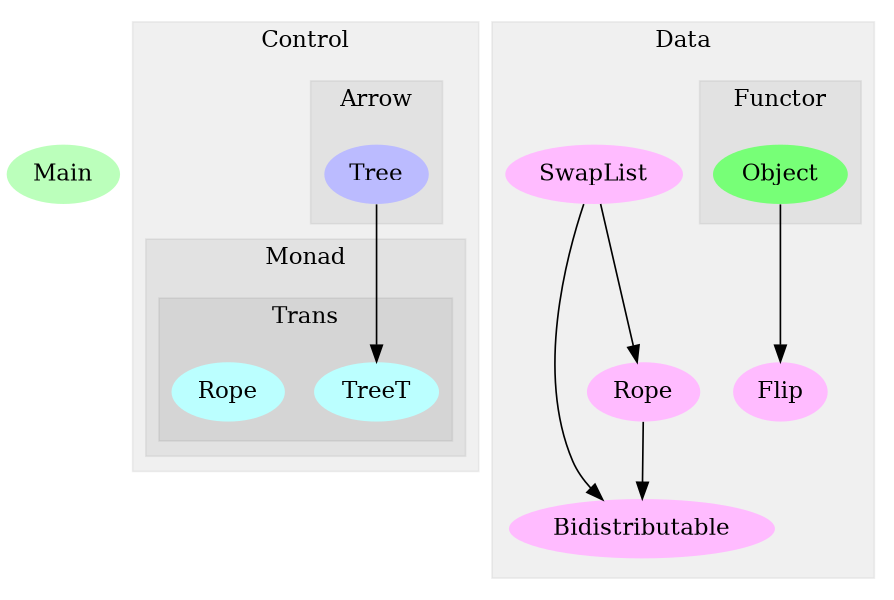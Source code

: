 digraph G {
size="6,4";
ratio="fill";
u8[label="Main",style="filled",fillcolor="#bbffbb",penwidth="0"];
subgraph cluster_0 {
label="Control";
color="#0000000F";
style="filled";
subgraph cluster_1 {
label="Arrow";
color="#0000000F";
style="filled";
u1[label="Tree",style="filled",fillcolor="#bbbbff",penwidth="0"];

}
subgraph cluster_2 {
label="Monad";
color="#0000000F";
style="filled";
subgraph cluster_3 {
label="Trans";
color="#0000000F";
style="filled";
u0[label="TreeT",style="filled",fillcolor="#bbffff",penwidth="0"];
u2[label="Rope",style="filled",fillcolor="#bbffff",penwidth="0"];

}

}

}
subgraph cluster_4 {
label="Data";
color="#0000000F";
style="filled";
u3[label="Bidistributable",style="filled",fillcolor="#ffbbff",penwidth="0"];
u4[label="Flip",style="filled",fillcolor="#ffbbff",penwidth="0"];
u6[label="Rope",style="filled",fillcolor="#ffbbff",penwidth="0"];
u7[label="SwapList",style="filled",fillcolor="#ffbbff",penwidth="0"];
subgraph cluster_5 {
label="Functor";
color="#0000000F";
style="filled";
u5[label="Object",style="filled",fillcolor="#77ff77",penwidth="0"];

}

}
u1 -> u0;
u5 -> u4;
u6 -> u3;
u7 -> u3;
u7 -> u6;

}
